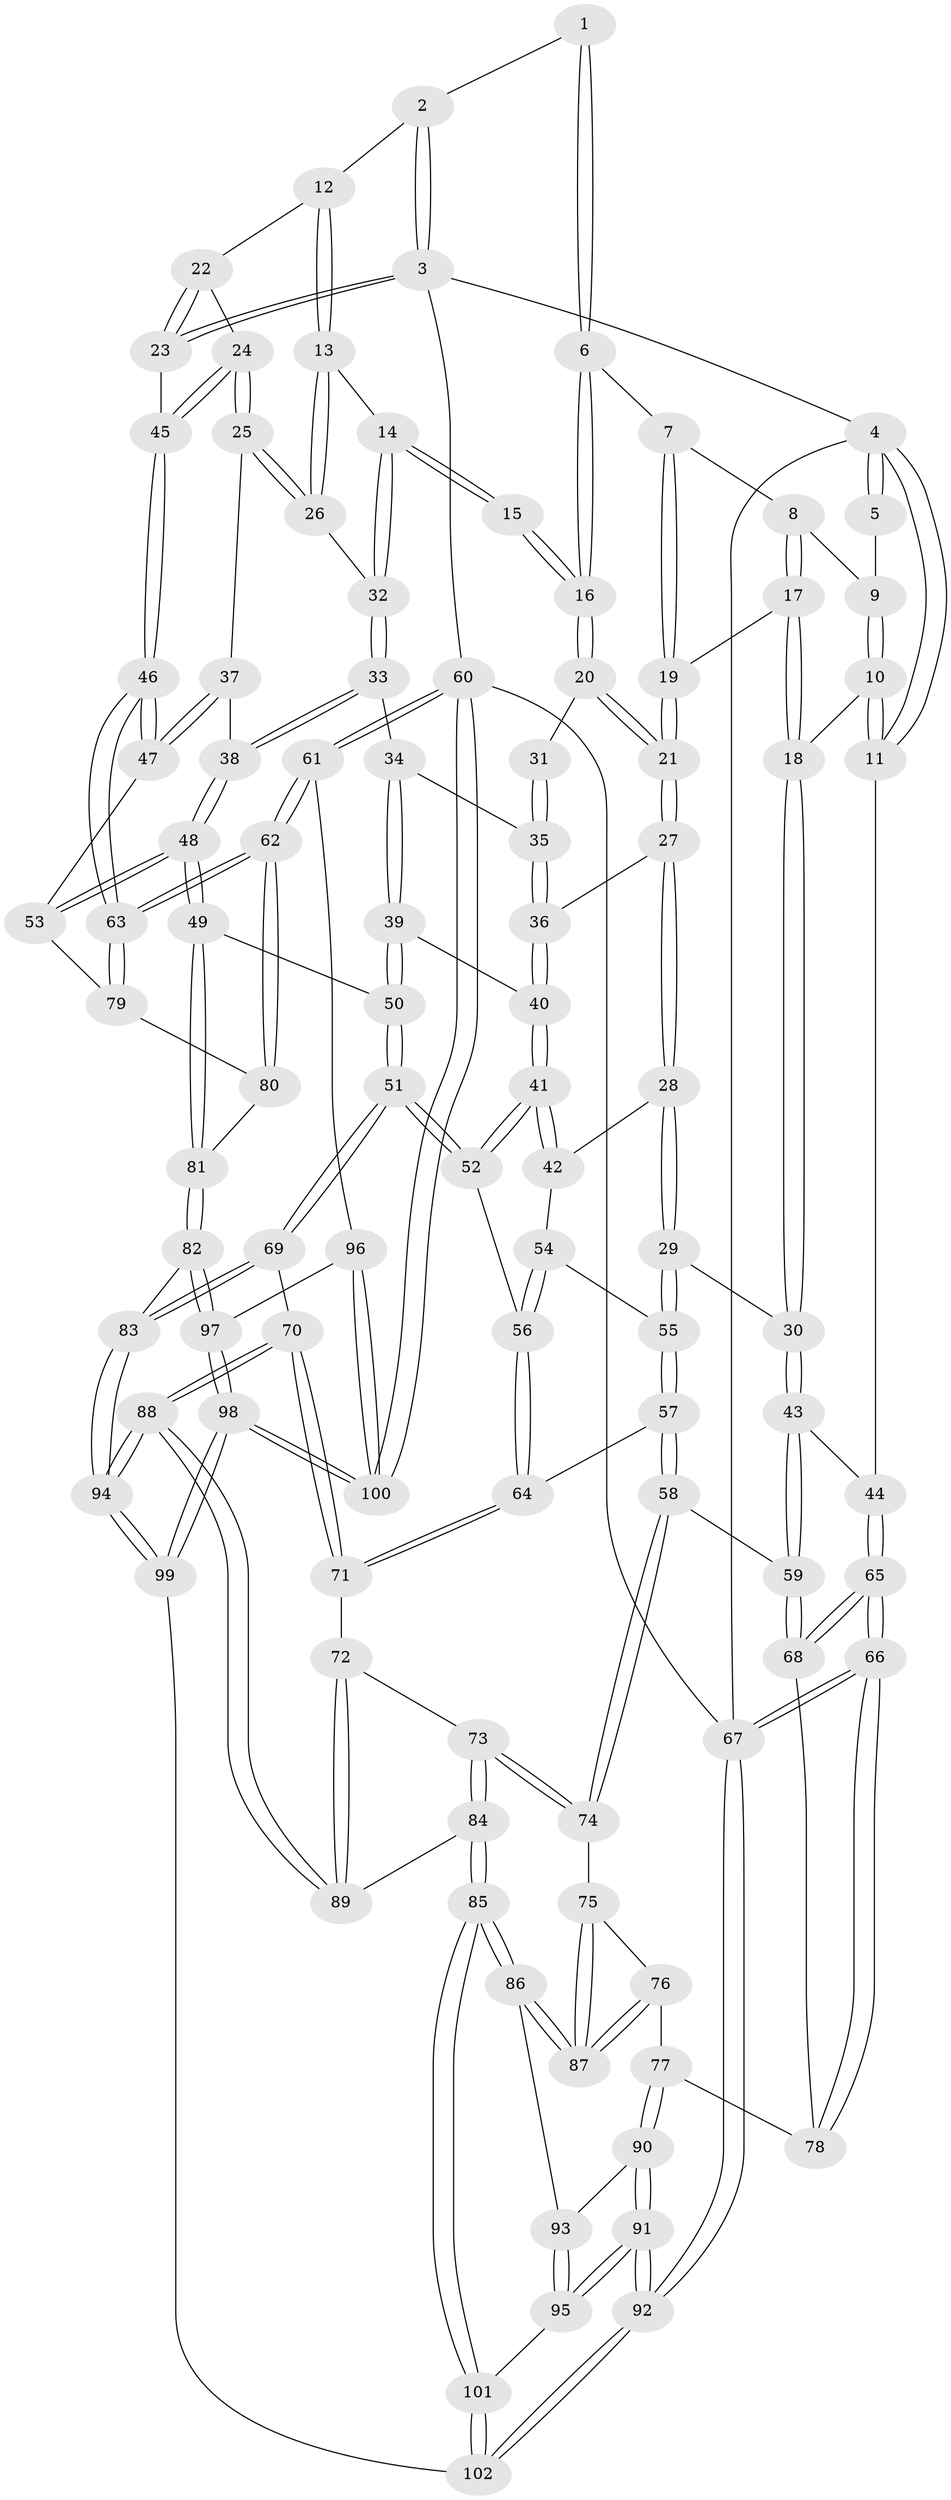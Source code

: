 // Generated by graph-tools (version 1.1) at 2025/16/03/09/25 04:16:46]
// undirected, 102 vertices, 252 edges
graph export_dot {
graph [start="1"]
  node [color=gray90,style=filled];
  1 [pos="+0.5968430301845623+0"];
  2 [pos="+0.7333130791242916+0"];
  3 [pos="+1+0"];
  4 [pos="+0+0"];
  5 [pos="+0.22056021570589132+0"];
  6 [pos="+0.503551555905257+0.07000283486836884"];
  7 [pos="+0.42622849902790744+0.08724553756182293"];
  8 [pos="+0.3527310174301951+0.040280569736720555"];
  9 [pos="+0.22658320258155054+0"];
  10 [pos="+0.16932323215876235+0.23173483410189213"];
  11 [pos="+0+0.18902239376791447"];
  12 [pos="+0.769723610914417+0.015731383439589727"];
  13 [pos="+0.737409751466617+0.13068136994931223"];
  14 [pos="+0.7358456949256753+0.13242322036244536"];
  15 [pos="+0.7182097859833289+0.1408860491524684"];
  16 [pos="+0.5227192081791685+0.10299831306025785"];
  17 [pos="+0.30703635359756687+0.19145701674198246"];
  18 [pos="+0.1896785379411268+0.24857096161740294"];
  19 [pos="+0.41842548844349503+0.20306438786986236"];
  20 [pos="+0.5052374525944108+0.21490469124228906"];
  21 [pos="+0.47395697698837186+0.24905463913667195"];
  22 [pos="+0.9020825536539127+0.07085591387374668"];
  23 [pos="+1+0.023990764262797306"];
  24 [pos="+1+0.27938070176713675"];
  25 [pos="+0.9637840386446297+0.29304061786940094"];
  26 [pos="+0.9124694713679345+0.26666142735988785"];
  27 [pos="+0.4790169683219672+0.300397354339488"];
  28 [pos="+0.39065854080629336+0.3959197329804972"];
  29 [pos="+0.3000152189694035+0.4214804119792291"];
  30 [pos="+0.24453254109228886+0.4096373597287093"];
  31 [pos="+0.6841898521142904+0.16983624548419557"];
  32 [pos="+0.7500967872220489+0.3248600353070109"];
  33 [pos="+0.7448633062357566+0.3531620421410639"];
  34 [pos="+0.6994780103513513+0.3529015012575998"];
  35 [pos="+0.6145998933780684+0.3081951804706082"];
  36 [pos="+0.5601040163228754+0.3307654608404293"];
  37 [pos="+0.9523945369569513+0.3082125816546568"];
  38 [pos="+0.7675695495750989+0.3870335695125357"];
  39 [pos="+0.6448986416485856+0.41122721810467466"];
  40 [pos="+0.5816971460221528+0.39431112891823344"];
  41 [pos="+0.5487674489280596+0.5130209480588184"];
  42 [pos="+0.506653473985481+0.4904558163132364"];
  43 [pos="+0.16146700432497835+0.4959913923405443"];
  44 [pos="+0+0.41058797304208194"];
  45 [pos="+1+0.28005490452963766"];
  46 [pos="+1+0.5159243655006422"];
  47 [pos="+0.9058881240717208+0.44860238614708325"];
  48 [pos="+0.7879020298632105+0.5674937670388285"];
  49 [pos="+0.7814550956478055+0.5715450469122259"];
  50 [pos="+0.7280036830303047+0.5897141031560617"];
  51 [pos="+0.6867432967235134+0.6128631472338224"];
  52 [pos="+0.5759065013199977+0.5571418249200479"];
  53 [pos="+0.8032533724162513+0.5663575719769045"];
  54 [pos="+0.42473160611859034+0.5466582608890183"];
  55 [pos="+0.3585889711082529+0.5438362569751966"];
  56 [pos="+0.4949560693668169+0.597893887147227"];
  57 [pos="+0.36231850900944984+0.574671885110105"];
  58 [pos="+0.30820795916815374+0.6635467136791446"];
  59 [pos="+0.15377203081452223+0.5868514965411069"];
  60 [pos="+1+1"];
  61 [pos="+1+1"];
  62 [pos="+1+0.7433405667480413"];
  63 [pos="+1+0.6187057670127584"];
  64 [pos="+0.4481938632220043+0.6380127970713625"];
  65 [pos="+0+0.6303120705786001"];
  66 [pos="+0+1"];
  67 [pos="+0+1"];
  68 [pos="+0.12457645425904522+0.6368891914092362"];
  69 [pos="+0.6467912870896289+0.7357653802697035"];
  70 [pos="+0.6351103953025444+0.7507541127203549"];
  71 [pos="+0.43859620484887024+0.697572295338614"];
  72 [pos="+0.4209287469061374+0.7125639178778179"];
  73 [pos="+0.39996745039551745+0.7223556365984675"];
  74 [pos="+0.3224172089232592+0.7004226448102551"];
  75 [pos="+0.3110690440329732+0.7142239081482847"];
  76 [pos="+0.18954529091126104+0.7531952706629161"];
  77 [pos="+0.1537427283256733+0.7459368418789204"];
  78 [pos="+0.12698068326080264+0.7147215304805764"];
  79 [pos="+0.9203066268929663+0.60841259028278"];
  80 [pos="+0.9199727131150977+0.802112826709577"];
  81 [pos="+0.8728764216408944+0.8383365381200977"];
  82 [pos="+0.8723735912665563+0.8392366581474"];
  83 [pos="+0.8434933319913455+0.8401023102886199"];
  84 [pos="+0.38869504502610547+0.8776600908879962"];
  85 [pos="+0.34460704731363384+0.9035631619445922"];
  86 [pos="+0.29877194987114625+0.86220531489716"];
  87 [pos="+0.29305197189302173+0.8457724854541251"];
  88 [pos="+0.5915618714836316+0.8847188368494238"];
  89 [pos="+0.5382071128740115+0.8761000274054956"];
  90 [pos="+0.1535501365678505+0.7675974860075259"];
  91 [pos="+0+1"];
  92 [pos="+0+1"];
  93 [pos="+0.18780803942030946+0.8718248210831145"];
  94 [pos="+0.6329782292818649+0.9918593574547659"];
  95 [pos="+0.10390057314294072+0.9810671068877992"];
  96 [pos="+0.9146268622577147+0.8745936809358791"];
  97 [pos="+0.8747635885967399+0.8455028122368385"];
  98 [pos="+0.8122132327624627+1"];
  99 [pos="+0.656842179459128+1"];
  100 [pos="+1+1"];
  101 [pos="+0.3444105487341216+0.9044231455466271"];
  102 [pos="+0.34784124131796884+1"];
  1 -- 2;
  1 -- 6;
  1 -- 6;
  2 -- 3;
  2 -- 3;
  2 -- 12;
  3 -- 4;
  3 -- 23;
  3 -- 23;
  3 -- 60;
  4 -- 5;
  4 -- 5;
  4 -- 11;
  4 -- 11;
  4 -- 67;
  5 -- 9;
  6 -- 7;
  6 -- 16;
  6 -- 16;
  7 -- 8;
  7 -- 19;
  7 -- 19;
  8 -- 9;
  8 -- 17;
  8 -- 17;
  9 -- 10;
  9 -- 10;
  10 -- 11;
  10 -- 11;
  10 -- 18;
  11 -- 44;
  12 -- 13;
  12 -- 13;
  12 -- 22;
  13 -- 14;
  13 -- 26;
  13 -- 26;
  14 -- 15;
  14 -- 15;
  14 -- 32;
  14 -- 32;
  15 -- 16;
  15 -- 16;
  16 -- 20;
  16 -- 20;
  17 -- 18;
  17 -- 18;
  17 -- 19;
  18 -- 30;
  18 -- 30;
  19 -- 21;
  19 -- 21;
  20 -- 21;
  20 -- 21;
  20 -- 31;
  21 -- 27;
  21 -- 27;
  22 -- 23;
  22 -- 23;
  22 -- 24;
  23 -- 45;
  24 -- 25;
  24 -- 25;
  24 -- 45;
  24 -- 45;
  25 -- 26;
  25 -- 26;
  25 -- 37;
  26 -- 32;
  27 -- 28;
  27 -- 28;
  27 -- 36;
  28 -- 29;
  28 -- 29;
  28 -- 42;
  29 -- 30;
  29 -- 55;
  29 -- 55;
  30 -- 43;
  30 -- 43;
  31 -- 35;
  31 -- 35;
  32 -- 33;
  32 -- 33;
  33 -- 34;
  33 -- 38;
  33 -- 38;
  34 -- 35;
  34 -- 39;
  34 -- 39;
  35 -- 36;
  35 -- 36;
  36 -- 40;
  36 -- 40;
  37 -- 38;
  37 -- 47;
  37 -- 47;
  38 -- 48;
  38 -- 48;
  39 -- 40;
  39 -- 50;
  39 -- 50;
  40 -- 41;
  40 -- 41;
  41 -- 42;
  41 -- 42;
  41 -- 52;
  41 -- 52;
  42 -- 54;
  43 -- 44;
  43 -- 59;
  43 -- 59;
  44 -- 65;
  44 -- 65;
  45 -- 46;
  45 -- 46;
  46 -- 47;
  46 -- 47;
  46 -- 63;
  46 -- 63;
  47 -- 53;
  48 -- 49;
  48 -- 49;
  48 -- 53;
  48 -- 53;
  49 -- 50;
  49 -- 81;
  49 -- 81;
  50 -- 51;
  50 -- 51;
  51 -- 52;
  51 -- 52;
  51 -- 69;
  51 -- 69;
  52 -- 56;
  53 -- 79;
  54 -- 55;
  54 -- 56;
  54 -- 56;
  55 -- 57;
  55 -- 57;
  56 -- 64;
  56 -- 64;
  57 -- 58;
  57 -- 58;
  57 -- 64;
  58 -- 59;
  58 -- 74;
  58 -- 74;
  59 -- 68;
  59 -- 68;
  60 -- 61;
  60 -- 61;
  60 -- 100;
  60 -- 100;
  60 -- 67;
  61 -- 62;
  61 -- 62;
  61 -- 96;
  62 -- 63;
  62 -- 63;
  62 -- 80;
  62 -- 80;
  63 -- 79;
  63 -- 79;
  64 -- 71;
  64 -- 71;
  65 -- 66;
  65 -- 66;
  65 -- 68;
  65 -- 68;
  66 -- 67;
  66 -- 67;
  66 -- 78;
  66 -- 78;
  67 -- 92;
  67 -- 92;
  68 -- 78;
  69 -- 70;
  69 -- 83;
  69 -- 83;
  70 -- 71;
  70 -- 71;
  70 -- 88;
  70 -- 88;
  71 -- 72;
  72 -- 73;
  72 -- 89;
  72 -- 89;
  73 -- 74;
  73 -- 74;
  73 -- 84;
  73 -- 84;
  74 -- 75;
  75 -- 76;
  75 -- 87;
  75 -- 87;
  76 -- 77;
  76 -- 87;
  76 -- 87;
  77 -- 78;
  77 -- 90;
  77 -- 90;
  79 -- 80;
  80 -- 81;
  81 -- 82;
  81 -- 82;
  82 -- 83;
  82 -- 97;
  82 -- 97;
  83 -- 94;
  83 -- 94;
  84 -- 85;
  84 -- 85;
  84 -- 89;
  85 -- 86;
  85 -- 86;
  85 -- 101;
  85 -- 101;
  86 -- 87;
  86 -- 87;
  86 -- 93;
  88 -- 89;
  88 -- 89;
  88 -- 94;
  88 -- 94;
  90 -- 91;
  90 -- 91;
  90 -- 93;
  91 -- 92;
  91 -- 92;
  91 -- 95;
  91 -- 95;
  92 -- 102;
  92 -- 102;
  93 -- 95;
  93 -- 95;
  94 -- 99;
  94 -- 99;
  95 -- 101;
  96 -- 97;
  96 -- 100;
  96 -- 100;
  97 -- 98;
  97 -- 98;
  98 -- 99;
  98 -- 99;
  98 -- 100;
  98 -- 100;
  99 -- 102;
  101 -- 102;
  101 -- 102;
}

